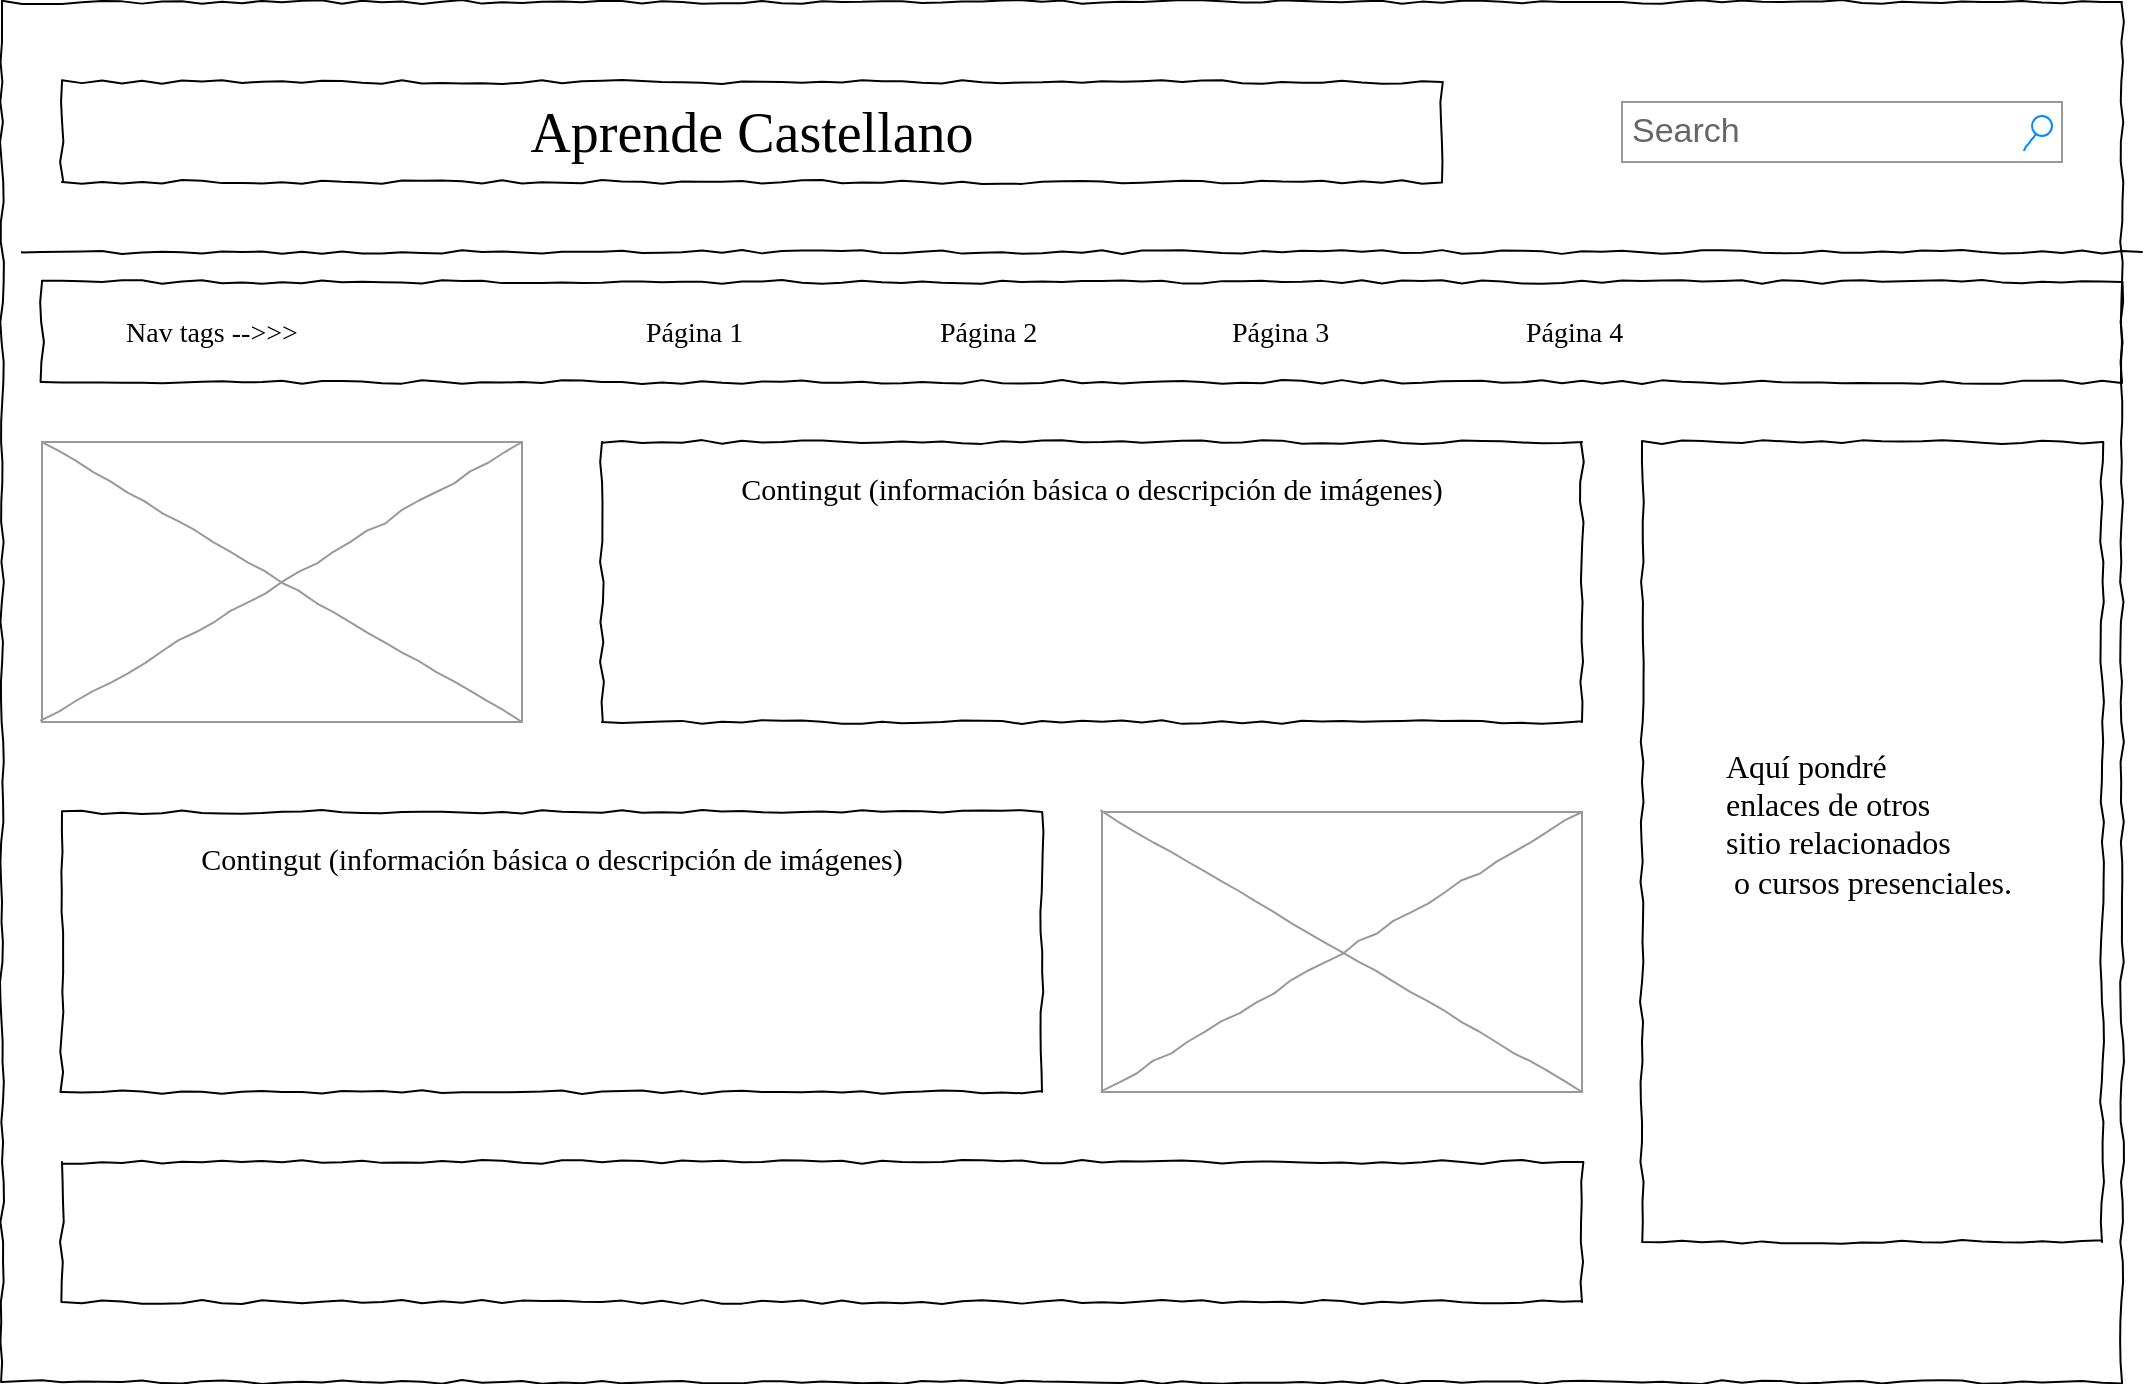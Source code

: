 <mxfile version="12.1.1" type="github" pages="1"><diagram name="Page-1" id="03018318-947c-dd8e-b7a3-06fadd420f32"><mxGraphModel dx="925" dy="436" grid="1" gridSize="10" guides="1" tooltips="1" connect="1" arrows="1" fold="1" page="1" pageScale="1" pageWidth="1100" pageHeight="850" background="#ffffff" math="0" shadow="0"><root><mxCell id="0"/><mxCell id="1" parent="0"/><mxCell id="677b7b8949515195-1" value="" style="whiteSpace=wrap;html=1;rounded=0;shadow=0;labelBackgroundColor=none;strokeColor=#000000;strokeWidth=1;fillColor=none;fontFamily=Verdana;fontSize=12;fontColor=#000000;align=center;comic=1;" parent="1" vertex="1"><mxGeometry x="10" y="20" width="1060" height="690" as="geometry"/></mxCell><mxCell id="677b7b8949515195-2" value="Aprende Castellano" style="whiteSpace=wrap;html=1;rounded=0;shadow=0;labelBackgroundColor=none;strokeColor=#000000;strokeWidth=1;fillColor=#ffffff;fontFamily=Verdana;fontSize=28;fontColor=#000000;align=center;comic=1;" parent="1" vertex="1"><mxGeometry x="40" y="60" width="690" height="50" as="geometry"/></mxCell><mxCell id="677b7b8949515195-3" value="Search" style="strokeWidth=1;shadow=0;dashed=0;align=center;html=1;shape=mxgraph.mockup.forms.searchBox;strokeColor=#999999;mainText=;fillColor=#ffffff;strokeColor2=#008cff;fontColor=#666666;fontSize=17;align=left;spacingLeft=3;rounded=0;labelBackgroundColor=none;comic=1;" parent="1" vertex="1"><mxGeometry x="820" y="70" width="220" height="30" as="geometry"/></mxCell><mxCell id="677b7b8949515195-9" value="" style="line;strokeWidth=1;html=1;rounded=0;shadow=0;labelBackgroundColor=none;fillColor=none;fontFamily=Verdana;fontSize=14;fontColor=#000000;align=center;comic=1;" parent="1" vertex="1"><mxGeometry x="20" y="140" width="1060" height="10" as="geometry"/></mxCell><mxCell id="677b7b8949515195-10" value="" style="whiteSpace=wrap;html=1;rounded=0;shadow=0;labelBackgroundColor=none;strokeColor=#000000;strokeWidth=1;fillColor=none;fontFamily=Verdana;fontSize=12;fontColor=#000000;align=center;comic=1;" parent="1" vertex="1"><mxGeometry x="30" y="160" width="1040" height="50" as="geometry"/></mxCell><mxCell id="677b7b8949515195-11" value="Página 1" style="text;html=1;points=[];align=left;verticalAlign=top;spacingTop=-4;fontSize=14;fontFamily=Verdana;fontColor=#000000;" parent="1" vertex="1"><mxGeometry x="330" y="175" width="60" height="20" as="geometry"/></mxCell><mxCell id="677b7b8949515195-12" value="Página 2" style="text;html=1;points=[];align=left;verticalAlign=top;spacingTop=-4;fontSize=14;fontFamily=Verdana;fontColor=#000000;" parent="1" vertex="1"><mxGeometry x="477" y="175" width="60" height="20" as="geometry"/></mxCell><mxCell id="677b7b8949515195-13" value="Página 3" style="text;html=1;points=[];align=left;verticalAlign=top;spacingTop=-4;fontSize=14;fontFamily=Verdana;fontColor=#000000;" parent="1" vertex="1"><mxGeometry x="623" y="175" width="60" height="20" as="geometry"/></mxCell><mxCell id="677b7b8949515195-14" value="Página 4" style="text;html=1;points=[];align=left;verticalAlign=top;spacingTop=-4;fontSize=14;fontFamily=Verdana;fontColor=#000000;" parent="1" vertex="1"><mxGeometry x="770" y="175" width="60" height="20" as="geometry"/></mxCell><mxCell id="677b7b8949515195-15" value="&lt;div style=&quot;text-align: justify&quot;&gt;&lt;br&gt;&lt;/div&gt;" style="whiteSpace=wrap;html=1;rounded=0;shadow=0;labelBackgroundColor=none;strokeColor=#000000;strokeWidth=1;fillColor=none;fontFamily=Verdana;fontSize=12;fontColor=#000000;align=center;verticalAlign=top;spacing=10;comic=1;" parent="1" vertex="1"><mxGeometry x="40" y="600" width="760" height="70" as="geometry"/></mxCell><mxCell id="677b7b8949515195-16" value="" style="verticalLabelPosition=bottom;shadow=0;dashed=0;align=center;html=1;verticalAlign=top;strokeWidth=1;shape=mxgraph.mockup.graphics.simpleIcon;strokeColor=#999999;fillColor=#ffffff;rounded=0;labelBackgroundColor=none;fontFamily=Verdana;fontSize=14;fontColor=#000000;comic=1;" parent="1" vertex="1"><mxGeometry x="30" y="240" width="240" height="140" as="geometry"/></mxCell><mxCell id="677b7b8949515195-25" value="" style="whiteSpace=wrap;html=1;rounded=0;shadow=0;labelBackgroundColor=none;strokeColor=#000000;strokeWidth=1;fillColor=none;fontFamily=Verdana;fontSize=12;fontColor=#000000;align=center;comic=1;" parent="1" vertex="1"><mxGeometry x="830" y="240" width="230" height="400" as="geometry"/></mxCell><mxCell id="677b7b8949515195-49" value="&lt;div style=&quot;text-align: justify ; font-size: 16px&quot;&gt;&lt;font style=&quot;font-size: 16px&quot;&gt;Aquí pondré&amp;nbsp;&lt;/font&gt;&lt;/div&gt;&lt;div style=&quot;text-align: justify ; font-size: 16px&quot;&gt;&lt;font style=&quot;font-size: 16px&quot;&gt;enlaces&amp;nbsp;&lt;/font&gt;&lt;span&gt;de otros&amp;nbsp;&lt;/span&gt;&lt;/div&gt;&lt;div style=&quot;text-align: justify ; font-size: 16px&quot;&gt;&lt;span&gt;sitio relacionados&amp;nbsp;&lt;/span&gt;&lt;/div&gt;&lt;div style=&quot;text-align: justify ; font-size: 16px&quot;&gt;&lt;font style=&quot;font-size: 16px&quot;&gt;&amp;nbsp;o cursos presenciales.&amp;nbsp;&lt;/font&gt;&lt;/div&gt;" style="text;html=1;points=[];align=center;verticalAlign=top;spacingTop=-4;fontSize=14;fontFamily=Verdana;fontColor=#000000;" parent="1" vertex="1"><mxGeometry x="860" y="390" width="170" height="150" as="geometry"/></mxCell><mxCell id="ysiipQBOSXC627F9e2Zm-1" value="&lt;div&gt;&lt;font style=&quot;font-size: 15px&quot;&gt;Contingut (información básica o descripción de imágenes)&lt;/font&gt;&lt;/div&gt;" style="whiteSpace=wrap;html=1;rounded=0;shadow=0;labelBackgroundColor=none;strokeColor=#000000;strokeWidth=1;fillColor=none;fontFamily=Verdana;fontSize=12;fontColor=#000000;align=center;verticalAlign=top;spacing=10;comic=1;" vertex="1" parent="1"><mxGeometry x="310" y="240" width="490" height="140" as="geometry"/></mxCell><mxCell id="ysiipQBOSXC627F9e2Zm-2" value="" style="verticalLabelPosition=bottom;shadow=0;dashed=0;align=center;html=1;verticalAlign=top;strokeWidth=1;shape=mxgraph.mockup.graphics.simpleIcon;strokeColor=#999999;fillColor=#ffffff;rounded=0;labelBackgroundColor=none;fontFamily=Verdana;fontSize=14;fontColor=#000000;comic=1;" vertex="1" parent="1"><mxGeometry x="560" y="425" width="240" height="140" as="geometry"/></mxCell><mxCell id="ysiipQBOSXC627F9e2Zm-3" value="&lt;div&gt;&lt;font style=&quot;font-size: 15px&quot;&gt;Contingut (información básica o descripción de imágenes)&lt;/font&gt;&lt;/div&gt;" style="whiteSpace=wrap;html=1;rounded=0;shadow=0;labelBackgroundColor=none;strokeColor=#000000;strokeWidth=1;fillColor=none;fontFamily=Verdana;fontSize=12;fontColor=#000000;align=center;verticalAlign=top;spacing=10;comic=1;" vertex="1" parent="1"><mxGeometry x="40" y="425" width="490" height="140" as="geometry"/></mxCell><mxCell id="ysiipQBOSXC627F9e2Zm-4" value="Nav tags --&amp;gt;&amp;gt;&amp;gt;" style="text;html=1;points=[];align=left;verticalAlign=top;spacingTop=-4;fontSize=14;fontFamily=Verdana;fontColor=#000000;" vertex="1" parent="1"><mxGeometry x="70" y="175" width="60" height="20" as="geometry"/></mxCell></root></mxGraphModel></diagram></mxfile>